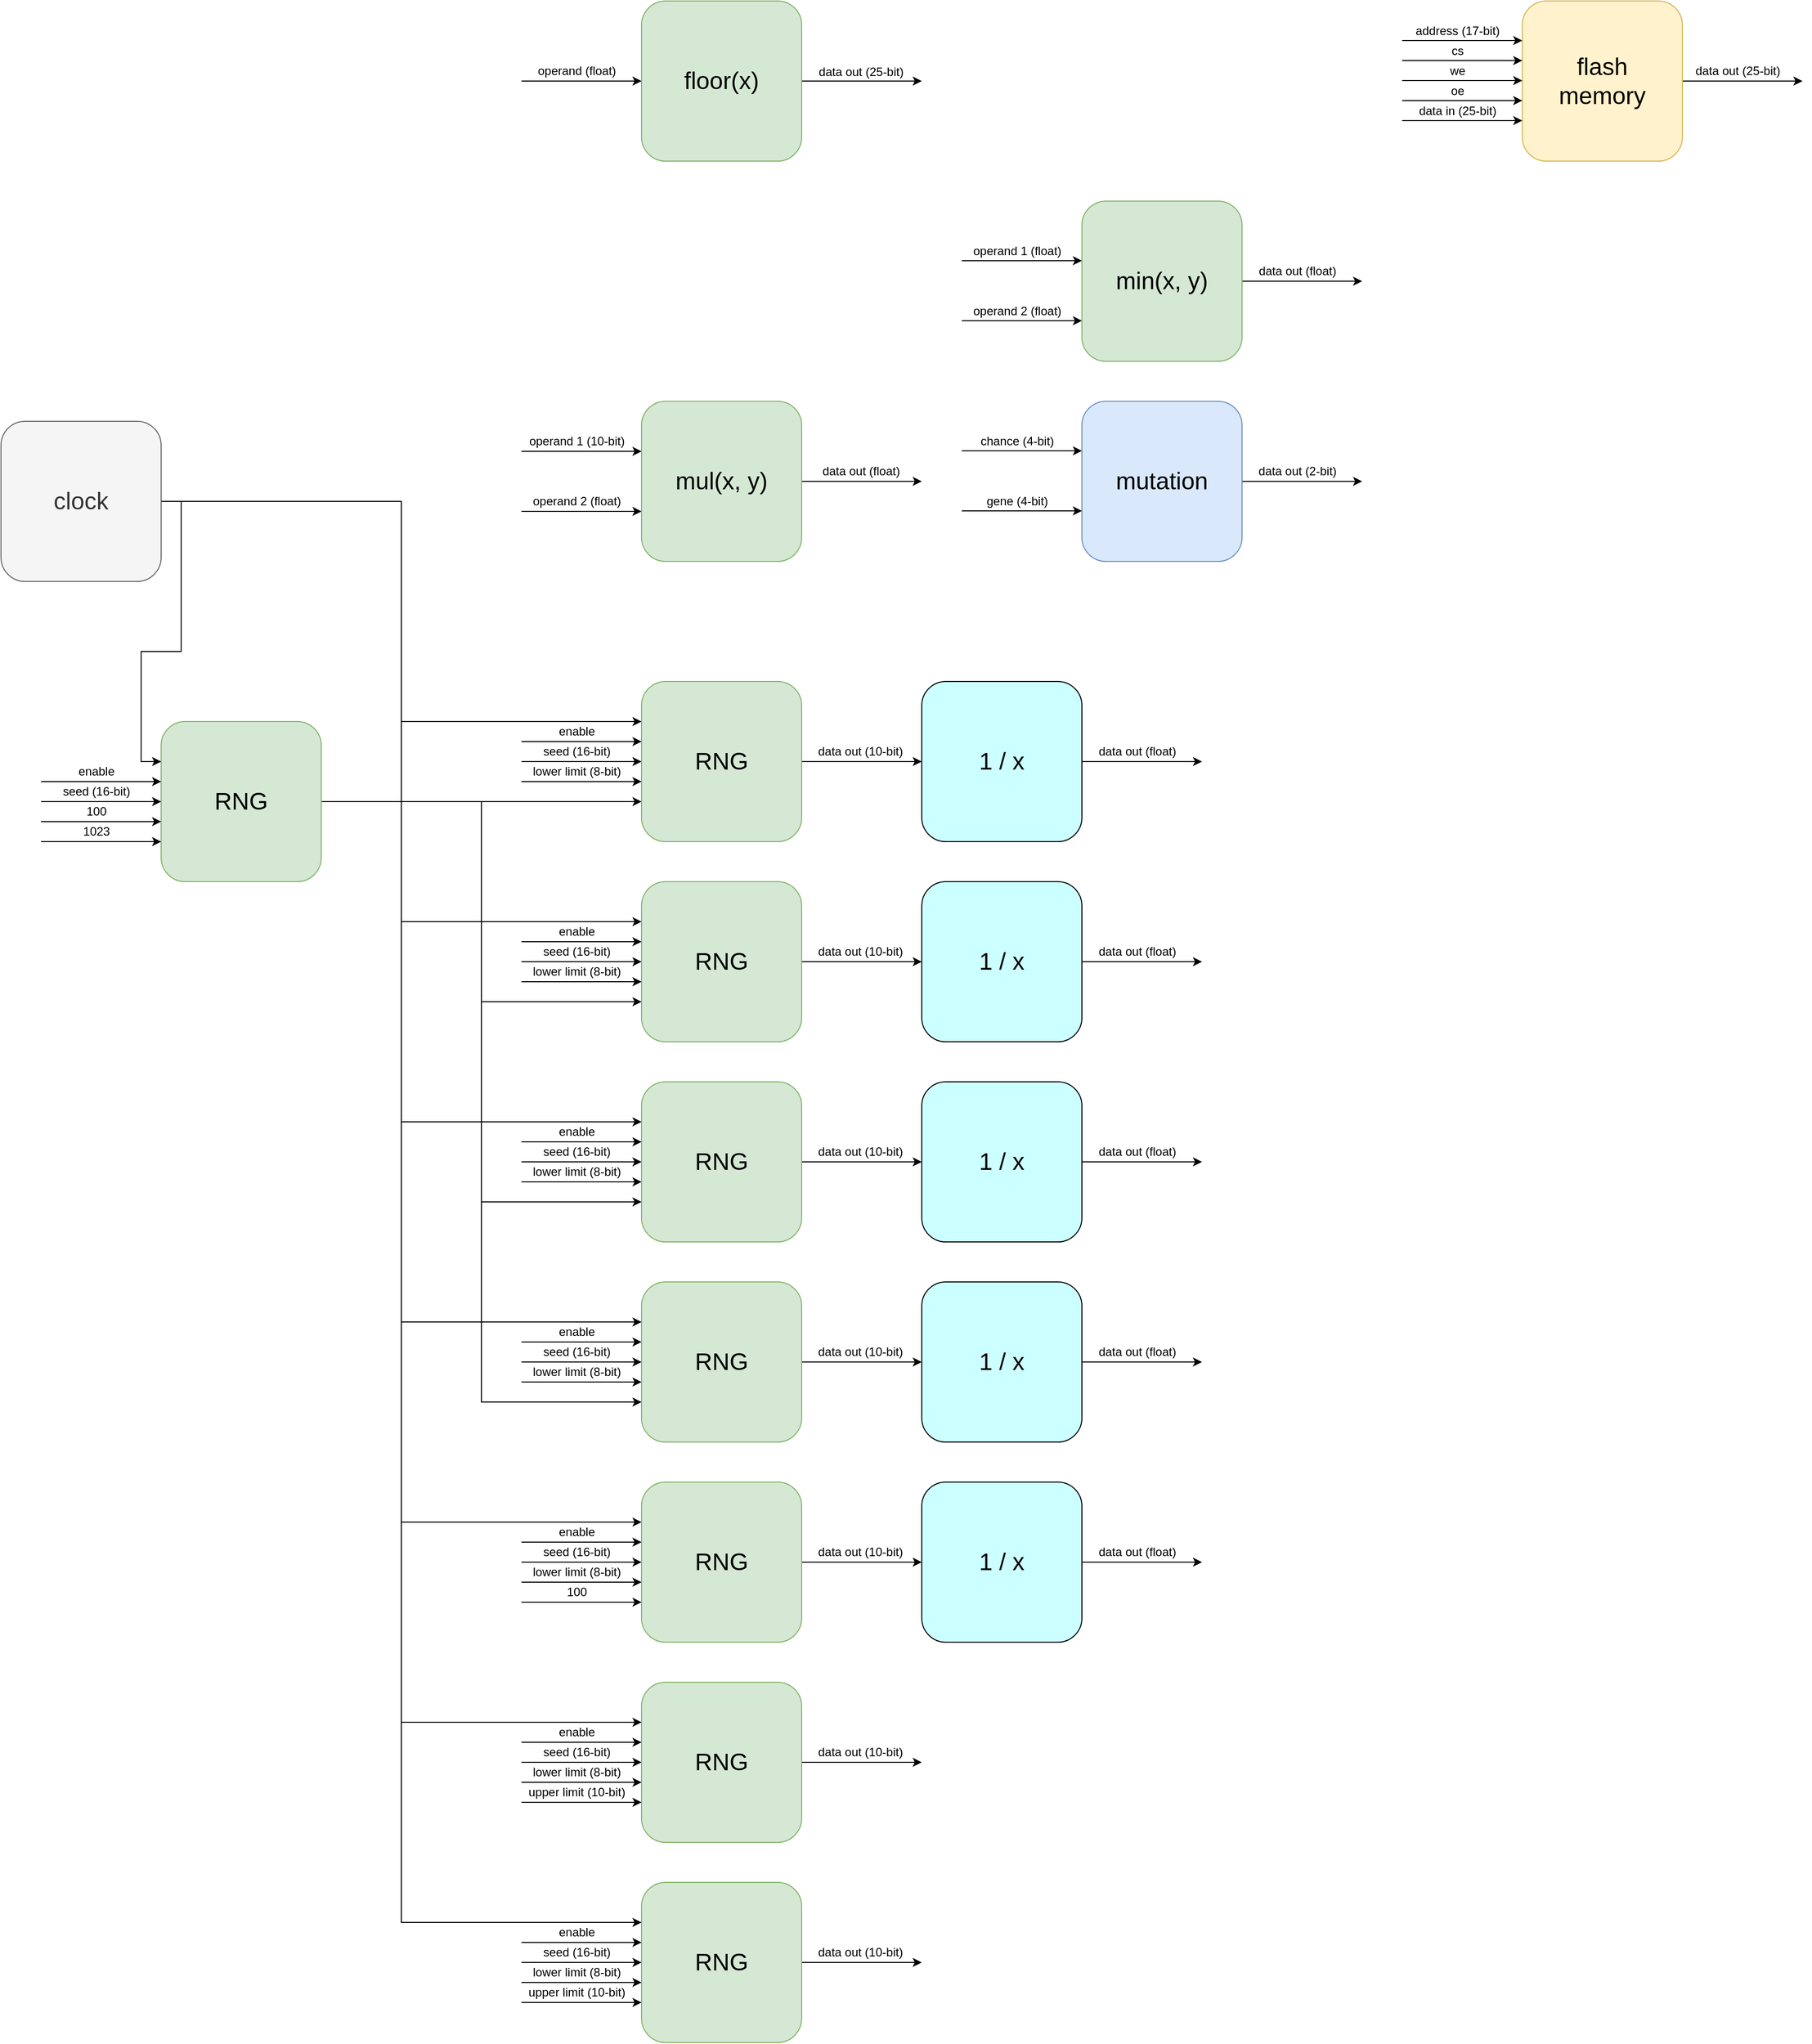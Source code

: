 <mxfile version="12.6.5" type="device"><diagram name="Page-1" id="e56a1550-8fbb-45ad-956c-1786394a9013"><mxGraphModel dx="2773" dy="1112" grid="1" gridSize="10" guides="1" tooltips="1" connect="1" arrows="1" fold="1" page="1" pageScale="1" pageWidth="1100" pageHeight="850" background="#ffffff" math="0" shadow="0"><root><mxCell id="0"/><mxCell id="1" parent="0"/><mxCell id="Rb0bzob2_ngG_hteBXKm-30" style="edgeStyle=orthogonalEdgeStyle;rounded=0;orthogonalLoop=1;jettySize=auto;html=1;exitX=1;exitY=0.5;exitDx=0;exitDy=0;" parent="1" source="N9gOWPG3bcZSmTcx3eN3-1" edge="1"><mxGeometry relative="1" as="geometry"><mxPoint x="440" y="200" as="targetPoint"/></mxGeometry></mxCell><mxCell id="N9gOWPG3bcZSmTcx3eN3-1" value="&lt;font style=&quot;font-size: 24px&quot;&gt;floor(x)&lt;/font&gt;" style="rounded=1;whiteSpace=wrap;html=1;fillColor=#d5e8d4;strokeColor=#82b366;" parent="1" vertex="1"><mxGeometry x="160" y="120" width="160" height="160" as="geometry"/></mxCell><mxCell id="Rb0bzob2_ngG_hteBXKm-27" style="edgeStyle=orthogonalEdgeStyle;rounded=0;orthogonalLoop=1;jettySize=auto;html=1;exitX=1;exitY=0.5;exitDx=0;exitDy=0;" parent="1" source="N9gOWPG3bcZSmTcx3eN3-2" edge="1"><mxGeometry relative="1" as="geometry"><mxPoint x="440" y="880" as="targetPoint"/></mxGeometry></mxCell><mxCell id="N9gOWPG3bcZSmTcx3eN3-2" value="&lt;font style=&quot;font-size: 24px&quot;&gt;RNG&lt;/font&gt;" style="rounded=1;whiteSpace=wrap;html=1;fillColor=#d5e8d4;strokeColor=#82b366;" parent="1" vertex="1"><mxGeometry x="160" y="800" width="160" height="160" as="geometry"/></mxCell><mxCell id="Rb0bzob2_ngG_hteBXKm-50" style="edgeStyle=orthogonalEdgeStyle;rounded=0;orthogonalLoop=1;jettySize=auto;html=1;exitX=1;exitY=0.5;exitDx=0;exitDy=0;" parent="1" source="N9gOWPG3bcZSmTcx3eN3-3" edge="1"><mxGeometry relative="1" as="geometry"><mxPoint x="720" y="880" as="targetPoint"/></mxGeometry></mxCell><mxCell id="N9gOWPG3bcZSmTcx3eN3-3" value="&lt;font style=&quot;font-size: 24px&quot;&gt;1 / x&lt;/font&gt;" style="rounded=1;whiteSpace=wrap;html=1;fillColor=#CCFFFF;strokeColor=#000000;" parent="1" vertex="1"><mxGeometry x="440" y="800" width="160" height="160" as="geometry"/></mxCell><mxCell id="Rb0bzob2_ngG_hteBXKm-72" style="edgeStyle=orthogonalEdgeStyle;rounded=0;orthogonalLoop=1;jettySize=auto;html=1;exitX=1;exitY=0.5;exitDx=0;exitDy=0;" parent="1" source="N9gOWPG3bcZSmTcx3eN3-4" edge="1"><mxGeometry relative="1" as="geometry"><mxPoint x="880" y="400" as="targetPoint"/></mxGeometry></mxCell><mxCell id="N9gOWPG3bcZSmTcx3eN3-4" value="&lt;font style=&quot;font-size: 24px&quot;&gt;min(x, y)&lt;/font&gt;" style="rounded=1;whiteSpace=wrap;html=1;fillColor=#d5e8d4;strokeColor=#82b366;" parent="1" vertex="1"><mxGeometry x="600" y="320" width="160" height="160" as="geometry"/></mxCell><mxCell id="Rb0bzob2_ngG_hteBXKm-36" style="edgeStyle=orthogonalEdgeStyle;rounded=0;orthogonalLoop=1;jettySize=auto;html=1;exitX=1;exitY=0.5;exitDx=0;exitDy=0;" parent="1" source="N9gOWPG3bcZSmTcx3eN3-5" edge="1"><mxGeometry relative="1" as="geometry"><mxPoint x="440" y="600" as="targetPoint"/></mxGeometry></mxCell><mxCell id="N9gOWPG3bcZSmTcx3eN3-5" value="&lt;font style=&quot;font-size: 24px&quot;&gt;mul(x, y)&lt;/font&gt;" style="rounded=1;whiteSpace=wrap;html=1;fillColor=#d5e8d4;strokeColor=#82b366;" parent="1" vertex="1"><mxGeometry x="160" y="520" width="160" height="160" as="geometry"/></mxCell><mxCell id="Rb0bzob2_ngG_hteBXKm-56" style="edgeStyle=orthogonalEdgeStyle;rounded=0;orthogonalLoop=1;jettySize=auto;html=1;exitX=1;exitY=0.5;exitDx=0;exitDy=0;" parent="1" source="N9gOWPG3bcZSmTcx3eN3-6" edge="1"><mxGeometry relative="1" as="geometry"><mxPoint x="880" y="600" as="targetPoint"/></mxGeometry></mxCell><mxCell id="N9gOWPG3bcZSmTcx3eN3-6" value="&lt;font style=&quot;font-size: 24px&quot;&gt;mutation&lt;/font&gt;" style="rounded=1;whiteSpace=wrap;html=1;fillColor=#dae8fc;strokeColor=#6c8ebf;" parent="1" vertex="1"><mxGeometry x="600" y="520" width="160" height="160" as="geometry"/></mxCell><mxCell id="Rb0bzob2_ngG_hteBXKm-71" style="edgeStyle=orthogonalEdgeStyle;rounded=0;orthogonalLoop=1;jettySize=auto;html=1;exitX=1;exitY=0.5;exitDx=0;exitDy=0;" parent="1" source="N9gOWPG3bcZSmTcx3eN3-7" edge="1"><mxGeometry relative="1" as="geometry"><mxPoint x="1320" y="200" as="targetPoint"/></mxGeometry></mxCell><mxCell id="N9gOWPG3bcZSmTcx3eN3-7" value="&lt;font&gt;&lt;font style=&quot;font-size: 24px&quot;&gt;flash&lt;br&gt;memory&lt;/font&gt;&lt;br&gt;&lt;/font&gt;" style="rounded=1;whiteSpace=wrap;html=1;fillColor=#fff2cc;strokeColor=#d6b656;" parent="1" vertex="1"><mxGeometry x="1040" y="120" width="160" height="160" as="geometry"/></mxCell><mxCell id="Rb0bzob2_ngG_hteBXKm-15" value="" style="endArrow=classic;html=1;entryX=0;entryY=0.5;entryDx=0;entryDy=0;" parent="1" target="N9gOWPG3bcZSmTcx3eN3-1" edge="1"><mxGeometry width="50" height="50" relative="1" as="geometry"><mxPoint x="40" y="200" as="sourcePoint"/><mxPoint x="140" y="210" as="targetPoint"/></mxGeometry></mxCell><mxCell id="Rb0bzob2_ngG_hteBXKm-16" value="operand (float)" style="text;html=1;align=center;verticalAlign=middle;resizable=0;points=[];autosize=1;" parent="1" vertex="1"><mxGeometry x="50" y="180" width="90" height="20" as="geometry"/></mxCell><mxCell id="Rb0bzob2_ngG_hteBXKm-19" value="" style="endArrow=classic;html=1;entryX=0;entryY=0.5;entryDx=0;entryDy=0;" parent="1" edge="1"><mxGeometry width="50" height="50" relative="1" as="geometry"><mxPoint x="40" y="860" as="sourcePoint"/><mxPoint x="160" y="860" as="targetPoint"/></mxGeometry></mxCell><mxCell id="Rb0bzob2_ngG_hteBXKm-20" value="enable" style="text;html=1;align=center;verticalAlign=middle;resizable=0;points=[];autosize=1;" parent="1" vertex="1"><mxGeometry x="70" y="840" width="50" height="20" as="geometry"/></mxCell><mxCell id="Rb0bzob2_ngG_hteBXKm-21" value="" style="endArrow=classic;html=1;entryX=0;entryY=0.5;entryDx=0;entryDy=0;" parent="1" edge="1"><mxGeometry width="50" height="50" relative="1" as="geometry"><mxPoint x="40" y="880" as="sourcePoint"/><mxPoint x="160" y="880" as="targetPoint"/></mxGeometry></mxCell><mxCell id="Rb0bzob2_ngG_hteBXKm-22" value="seed (16-bit)" style="text;html=1;align=center;verticalAlign=middle;resizable=0;points=[];autosize=1;" parent="1" vertex="1"><mxGeometry x="55" y="860" width="80" height="20" as="geometry"/></mxCell><mxCell id="Rb0bzob2_ngG_hteBXKm-23" value="" style="endArrow=classic;html=1;entryX=0;entryY=0.5;entryDx=0;entryDy=0;" parent="1" edge="1"><mxGeometry width="50" height="50" relative="1" as="geometry"><mxPoint x="40" y="900" as="sourcePoint"/><mxPoint x="160" y="900" as="targetPoint"/></mxGeometry></mxCell><mxCell id="Rb0bzob2_ngG_hteBXKm-24" value="lower limit (8-bit)" style="text;html=1;align=center;verticalAlign=middle;resizable=0;points=[];autosize=1;" parent="1" vertex="1"><mxGeometry x="45" y="880" width="100" height="20" as="geometry"/></mxCell><mxCell id="Rb0bzob2_ngG_hteBXKm-26" value="data out (10-bit)&amp;nbsp;" style="text;html=1;align=center;verticalAlign=middle;resizable=0;points=[];autosize=1;" parent="1" vertex="1"><mxGeometry x="330" y="860" width="100" height="20" as="geometry"/></mxCell><mxCell id="Rb0bzob2_ngG_hteBXKm-31" value="data out (25-bit)" style="text;html=1;align=center;verticalAlign=middle;resizable=0;points=[];autosize=1;" parent="1" vertex="1"><mxGeometry x="329" y="181" width="100" height="20" as="geometry"/></mxCell><mxCell id="Rb0bzob2_ngG_hteBXKm-32" value="" style="endArrow=classic;html=1;entryX=0;entryY=0.5;entryDx=0;entryDy=0;" parent="1" edge="1"><mxGeometry width="50" height="50" relative="1" as="geometry"><mxPoint x="40" y="570" as="sourcePoint"/><mxPoint x="160" y="570" as="targetPoint"/></mxGeometry></mxCell><mxCell id="Rb0bzob2_ngG_hteBXKm-33" value="operand 1 (10-bit)" style="text;html=1;align=center;verticalAlign=middle;resizable=0;points=[];autosize=1;" parent="1" vertex="1"><mxGeometry x="40" y="550" width="110" height="20" as="geometry"/></mxCell><mxCell id="Rb0bzob2_ngG_hteBXKm-34" value="" style="endArrow=classic;html=1;entryX=0;entryY=0.5;entryDx=0;entryDy=0;" parent="1" edge="1"><mxGeometry width="50" height="50" relative="1" as="geometry"><mxPoint x="40" y="630" as="sourcePoint"/><mxPoint x="160" y="630" as="targetPoint"/></mxGeometry></mxCell><mxCell id="Rb0bzob2_ngG_hteBXKm-35" value="operand 2 (float)" style="text;html=1;align=center;verticalAlign=middle;resizable=0;points=[];autosize=1;" parent="1" vertex="1"><mxGeometry x="45" y="610" width="100" height="20" as="geometry"/></mxCell><mxCell id="Rb0bzob2_ngG_hteBXKm-37" value="data out (float)" style="text;html=1;align=center;verticalAlign=middle;resizable=0;points=[];autosize=1;" parent="1" vertex="1"><mxGeometry x="334" y="580" width="90" height="20" as="geometry"/></mxCell><mxCell id="Rb0bzob2_ngG_hteBXKm-42" value="" style="endArrow=classic;html=1;entryX=0;entryY=0.5;entryDx=0;entryDy=0;" parent="1" edge="1"><mxGeometry width="50" height="50" relative="1" as="geometry"><mxPoint x="480" y="379.5" as="sourcePoint"/><mxPoint x="600" y="379.5" as="targetPoint"/></mxGeometry></mxCell><mxCell id="Rb0bzob2_ngG_hteBXKm-43" value="operand 1 (float)" style="text;html=1;align=center;verticalAlign=middle;resizable=0;points=[];autosize=1;" parent="1" vertex="1"><mxGeometry x="485" y="359.5" width="100" height="20" as="geometry"/></mxCell><mxCell id="Rb0bzob2_ngG_hteBXKm-44" value="" style="endArrow=classic;html=1;entryX=0;entryY=0.5;entryDx=0;entryDy=0;" parent="1" edge="1"><mxGeometry width="50" height="50" relative="1" as="geometry"><mxPoint x="480" y="439.5" as="sourcePoint"/><mxPoint x="600" y="439.5" as="targetPoint"/></mxGeometry></mxCell><mxCell id="Rb0bzob2_ngG_hteBXKm-45" value="operand 2 (float)" style="text;html=1;align=center;verticalAlign=middle;resizable=0;points=[];autosize=1;" parent="1" vertex="1"><mxGeometry x="485" y="419.5" width="100" height="20" as="geometry"/></mxCell><mxCell id="Rb0bzob2_ngG_hteBXKm-51" value="data out (float)" style="text;html=1;align=center;verticalAlign=middle;resizable=0;points=[];autosize=1;" parent="1" vertex="1"><mxGeometry x="610" y="860" width="90" height="20" as="geometry"/></mxCell><mxCell id="Rb0bzob2_ngG_hteBXKm-52" value="" style="endArrow=classic;html=1;entryX=0;entryY=0.5;entryDx=0;entryDy=0;" parent="1" edge="1"><mxGeometry width="50" height="50" relative="1" as="geometry"><mxPoint x="480" y="569.5" as="sourcePoint"/><mxPoint x="600" y="569.5" as="targetPoint"/></mxGeometry></mxCell><mxCell id="Rb0bzob2_ngG_hteBXKm-53" value="chance (4-bit)" style="text;html=1;align=center;verticalAlign=middle;resizable=0;points=[];autosize=1;" parent="1" vertex="1"><mxGeometry x="490" y="549.5" width="90" height="20" as="geometry"/></mxCell><mxCell id="Rb0bzob2_ngG_hteBXKm-54" value="" style="endArrow=classic;html=1;entryX=0;entryY=0.5;entryDx=0;entryDy=0;" parent="1" edge="1"><mxGeometry width="50" height="50" relative="1" as="geometry"><mxPoint x="480" y="629.5" as="sourcePoint"/><mxPoint x="600" y="629.5" as="targetPoint"/></mxGeometry></mxCell><mxCell id="Rb0bzob2_ngG_hteBXKm-55" value="gene (4-bit)" style="text;html=1;align=center;verticalAlign=middle;resizable=0;points=[];autosize=1;" parent="1" vertex="1"><mxGeometry x="495" y="609.5" width="80" height="20" as="geometry"/></mxCell><mxCell id="Rb0bzob2_ngG_hteBXKm-57" value="data out (2-bit)" style="text;html=1;align=center;verticalAlign=middle;resizable=0;points=[];autosize=1;" parent="1" vertex="1"><mxGeometry x="770" y="580" width="90" height="20" as="geometry"/></mxCell><mxCell id="Rb0bzob2_ngG_hteBXKm-58" value="" style="endArrow=classic;html=1;entryX=0;entryY=0.5;entryDx=0;entryDy=0;" parent="1" edge="1"><mxGeometry width="50" height="50" relative="1" as="geometry"><mxPoint x="920" y="159.5" as="sourcePoint"/><mxPoint x="1040" y="159.5" as="targetPoint"/></mxGeometry></mxCell><mxCell id="Rb0bzob2_ngG_hteBXKm-59" value="address (17-bit)" style="text;html=1;align=center;verticalAlign=middle;resizable=0;points=[];autosize=1;" parent="1" vertex="1"><mxGeometry x="925" y="139.5" width="100" height="20" as="geometry"/></mxCell><mxCell id="Rb0bzob2_ngG_hteBXKm-60" value="" style="endArrow=classic;html=1;entryX=0;entryY=0.5;entryDx=0;entryDy=0;" parent="1" edge="1"><mxGeometry width="50" height="50" relative="1" as="geometry"><mxPoint x="920" y="179.5" as="sourcePoint"/><mxPoint x="1040" y="179.5" as="targetPoint"/></mxGeometry></mxCell><mxCell id="Rb0bzob2_ngG_hteBXKm-61" value="cs" style="text;html=1;align=center;verticalAlign=middle;resizable=0;points=[];autosize=1;" parent="1" vertex="1"><mxGeometry x="960" y="159.5" width="30" height="20" as="geometry"/></mxCell><mxCell id="Rb0bzob2_ngG_hteBXKm-62" value="" style="endArrow=classic;html=1;entryX=0;entryY=0.5;entryDx=0;entryDy=0;" parent="1" edge="1"><mxGeometry width="50" height="50" relative="1" as="geometry"><mxPoint x="920" y="199.5" as="sourcePoint"/><mxPoint x="1040" y="199.5" as="targetPoint"/></mxGeometry></mxCell><mxCell id="Rb0bzob2_ngG_hteBXKm-63" value="we" style="text;html=1;align=center;verticalAlign=middle;resizable=0;points=[];autosize=1;" parent="1" vertex="1"><mxGeometry x="960" y="179.5" width="30" height="20" as="geometry"/></mxCell><mxCell id="Rb0bzob2_ngG_hteBXKm-64" value="" style="endArrow=classic;html=1;entryX=0;entryY=0.5;entryDx=0;entryDy=0;" parent="1" edge="1"><mxGeometry width="50" height="50" relative="1" as="geometry"><mxPoint x="920" y="219.5" as="sourcePoint"/><mxPoint x="1040" y="219.5" as="targetPoint"/></mxGeometry></mxCell><mxCell id="Rb0bzob2_ngG_hteBXKm-65" value="oe" style="text;html=1;align=center;verticalAlign=middle;resizable=0;points=[];autosize=1;" parent="1" vertex="1"><mxGeometry x="960" y="199.5" width="30" height="20" as="geometry"/></mxCell><mxCell id="Rb0bzob2_ngG_hteBXKm-66" value="" style="endArrow=classic;html=1;entryX=0;entryY=0.5;entryDx=0;entryDy=0;" parent="1" edge="1"><mxGeometry width="50" height="50" relative="1" as="geometry"><mxPoint x="920" y="239.5" as="sourcePoint"/><mxPoint x="1040" y="239.5" as="targetPoint"/></mxGeometry></mxCell><mxCell id="Rb0bzob2_ngG_hteBXKm-67" value="data in (25-bit)" style="text;html=1;align=center;verticalAlign=middle;resizable=0;points=[];autosize=1;" parent="1" vertex="1"><mxGeometry x="930" y="219.5" width="90" height="20" as="geometry"/></mxCell><mxCell id="Rb0bzob2_ngG_hteBXKm-70" value="data out (25-bit)" style="text;html=1;align=center;verticalAlign=middle;resizable=0;points=[];autosize=1;" parent="1" vertex="1"><mxGeometry x="1205" y="179.5" width="100" height="20" as="geometry"/></mxCell><mxCell id="Rb0bzob2_ngG_hteBXKm-73" value="data out (float)" style="text;html=1;align=center;verticalAlign=middle;resizable=0;points=[];autosize=1;" parent="1" vertex="1"><mxGeometry x="770" y="379.5" width="90" height="20" as="geometry"/></mxCell><mxCell id="VFfc0bLq0n9c3t2Q1W8Z-92" style="edgeStyle=orthogonalEdgeStyle;rounded=0;orthogonalLoop=1;jettySize=auto;html=1;exitX=1;exitY=0.5;exitDx=0;exitDy=0;" edge="1" parent="1" source="VFfc0bLq0n9c3t2Q1W8Z-93"><mxGeometry relative="1" as="geometry"><mxPoint x="440" y="1080" as="targetPoint"/></mxGeometry></mxCell><mxCell id="VFfc0bLq0n9c3t2Q1W8Z-93" value="&lt;font style=&quot;font-size: 24px&quot;&gt;RNG&lt;/font&gt;" style="rounded=1;whiteSpace=wrap;html=1;fillColor=#d5e8d4;strokeColor=#82b366;" vertex="1" parent="1"><mxGeometry x="160" y="1000" width="160" height="160" as="geometry"/></mxCell><mxCell id="VFfc0bLq0n9c3t2Q1W8Z-96" value="" style="endArrow=classic;html=1;entryX=0;entryY=0.5;entryDx=0;entryDy=0;" edge="1" parent="1"><mxGeometry width="50" height="50" relative="1" as="geometry"><mxPoint x="40" y="1060" as="sourcePoint"/><mxPoint x="160" y="1060" as="targetPoint"/></mxGeometry></mxCell><mxCell id="VFfc0bLq0n9c3t2Q1W8Z-97" value="enable" style="text;html=1;align=center;verticalAlign=middle;resizable=0;points=[];autosize=1;" vertex="1" parent="1"><mxGeometry x="70" y="1040" width="50" height="20" as="geometry"/></mxCell><mxCell id="VFfc0bLq0n9c3t2Q1W8Z-98" value="" style="endArrow=classic;html=1;entryX=0;entryY=0.5;entryDx=0;entryDy=0;" edge="1" parent="1"><mxGeometry width="50" height="50" relative="1" as="geometry"><mxPoint x="40" y="1080" as="sourcePoint"/><mxPoint x="160" y="1080" as="targetPoint"/></mxGeometry></mxCell><mxCell id="VFfc0bLq0n9c3t2Q1W8Z-99" value="seed (16-bit)" style="text;html=1;align=center;verticalAlign=middle;resizable=0;points=[];autosize=1;" vertex="1" parent="1"><mxGeometry x="55" y="1060" width="80" height="20" as="geometry"/></mxCell><mxCell id="VFfc0bLq0n9c3t2Q1W8Z-100" value="" style="endArrow=classic;html=1;entryX=0;entryY=0.5;entryDx=0;entryDy=0;" edge="1" parent="1"><mxGeometry width="50" height="50" relative="1" as="geometry"><mxPoint x="40" y="1100" as="sourcePoint"/><mxPoint x="160" y="1100" as="targetPoint"/></mxGeometry></mxCell><mxCell id="VFfc0bLq0n9c3t2Q1W8Z-101" value="lower limit (8-bit)" style="text;html=1;align=center;verticalAlign=middle;resizable=0;points=[];autosize=1;" vertex="1" parent="1"><mxGeometry x="45" y="1080" width="100" height="20" as="geometry"/></mxCell><mxCell id="VFfc0bLq0n9c3t2Q1W8Z-102" value="data out (10-bit)&amp;nbsp;" style="text;html=1;align=center;verticalAlign=middle;resizable=0;points=[];autosize=1;" vertex="1" parent="1"><mxGeometry x="330" y="1060" width="100" height="20" as="geometry"/></mxCell><mxCell id="VFfc0bLq0n9c3t2Q1W8Z-105" style="edgeStyle=orthogonalEdgeStyle;rounded=0;orthogonalLoop=1;jettySize=auto;html=1;exitX=1;exitY=0.5;exitDx=0;exitDy=0;" edge="1" parent="1" source="VFfc0bLq0n9c3t2Q1W8Z-106"><mxGeometry relative="1" as="geometry"><mxPoint x="440" y="1280" as="targetPoint"/></mxGeometry></mxCell><mxCell id="VFfc0bLq0n9c3t2Q1W8Z-106" value="&lt;font style=&quot;font-size: 24px&quot;&gt;RNG&lt;/font&gt;" style="rounded=1;whiteSpace=wrap;html=1;fillColor=#d5e8d4;strokeColor=#82b366;" vertex="1" parent="1"><mxGeometry x="160" y="1200" width="160" height="160" as="geometry"/></mxCell><mxCell id="VFfc0bLq0n9c3t2Q1W8Z-109" value="" style="endArrow=classic;html=1;entryX=0;entryY=0.5;entryDx=0;entryDy=0;" edge="1" parent="1"><mxGeometry width="50" height="50" relative="1" as="geometry"><mxPoint x="40" y="1260" as="sourcePoint"/><mxPoint x="160" y="1260" as="targetPoint"/></mxGeometry></mxCell><mxCell id="VFfc0bLq0n9c3t2Q1W8Z-110" value="enable" style="text;html=1;align=center;verticalAlign=middle;resizable=0;points=[];autosize=1;" vertex="1" parent="1"><mxGeometry x="70" y="1240" width="50" height="20" as="geometry"/></mxCell><mxCell id="VFfc0bLq0n9c3t2Q1W8Z-111" value="" style="endArrow=classic;html=1;entryX=0;entryY=0.5;entryDx=0;entryDy=0;" edge="1" parent="1"><mxGeometry width="50" height="50" relative="1" as="geometry"><mxPoint x="40" y="1280" as="sourcePoint"/><mxPoint x="160" y="1280" as="targetPoint"/></mxGeometry></mxCell><mxCell id="VFfc0bLq0n9c3t2Q1W8Z-112" value="seed (16-bit)" style="text;html=1;align=center;verticalAlign=middle;resizable=0;points=[];autosize=1;" vertex="1" parent="1"><mxGeometry x="55" y="1260" width="80" height="20" as="geometry"/></mxCell><mxCell id="VFfc0bLq0n9c3t2Q1W8Z-113" value="" style="endArrow=classic;html=1;entryX=0;entryY=0.5;entryDx=0;entryDy=0;" edge="1" parent="1"><mxGeometry width="50" height="50" relative="1" as="geometry"><mxPoint x="40" y="1300" as="sourcePoint"/><mxPoint x="160" y="1300" as="targetPoint"/></mxGeometry></mxCell><mxCell id="VFfc0bLq0n9c3t2Q1W8Z-114" value="lower limit (8-bit)" style="text;html=1;align=center;verticalAlign=middle;resizable=0;points=[];autosize=1;" vertex="1" parent="1"><mxGeometry x="45" y="1280" width="100" height="20" as="geometry"/></mxCell><mxCell id="VFfc0bLq0n9c3t2Q1W8Z-115" value="data out (10-bit)&amp;nbsp;" style="text;html=1;align=center;verticalAlign=middle;resizable=0;points=[];autosize=1;" vertex="1" parent="1"><mxGeometry x="330" y="1260" width="100" height="20" as="geometry"/></mxCell><mxCell id="VFfc0bLq0n9c3t2Q1W8Z-118" style="edgeStyle=orthogonalEdgeStyle;rounded=0;orthogonalLoop=1;jettySize=auto;html=1;exitX=1;exitY=0.5;exitDx=0;exitDy=0;" edge="1" parent="1" source="VFfc0bLq0n9c3t2Q1W8Z-119"><mxGeometry relative="1" as="geometry"><mxPoint x="440" y="1480" as="targetPoint"/></mxGeometry></mxCell><mxCell id="VFfc0bLq0n9c3t2Q1W8Z-119" value="&lt;font style=&quot;font-size: 24px&quot;&gt;RNG&lt;/font&gt;" style="rounded=1;whiteSpace=wrap;html=1;fillColor=#d5e8d4;strokeColor=#82b366;" vertex="1" parent="1"><mxGeometry x="160" y="1400" width="160" height="160" as="geometry"/></mxCell><mxCell id="VFfc0bLq0n9c3t2Q1W8Z-122" value="" style="endArrow=classic;html=1;entryX=0;entryY=0.5;entryDx=0;entryDy=0;" edge="1" parent="1"><mxGeometry width="50" height="50" relative="1" as="geometry"><mxPoint x="40" y="1460" as="sourcePoint"/><mxPoint x="160" y="1460" as="targetPoint"/></mxGeometry></mxCell><mxCell id="VFfc0bLq0n9c3t2Q1W8Z-123" value="enable" style="text;html=1;align=center;verticalAlign=middle;resizable=0;points=[];autosize=1;" vertex="1" parent="1"><mxGeometry x="70" y="1440" width="50" height="20" as="geometry"/></mxCell><mxCell id="VFfc0bLq0n9c3t2Q1W8Z-124" value="" style="endArrow=classic;html=1;entryX=0;entryY=0.5;entryDx=0;entryDy=0;" edge="1" parent="1"><mxGeometry width="50" height="50" relative="1" as="geometry"><mxPoint x="40" y="1480" as="sourcePoint"/><mxPoint x="160" y="1480" as="targetPoint"/></mxGeometry></mxCell><mxCell id="VFfc0bLq0n9c3t2Q1W8Z-125" value="seed (16-bit)" style="text;html=1;align=center;verticalAlign=middle;resizable=0;points=[];autosize=1;" vertex="1" parent="1"><mxGeometry x="55" y="1460" width="80" height="20" as="geometry"/></mxCell><mxCell id="VFfc0bLq0n9c3t2Q1W8Z-126" value="" style="endArrow=classic;html=1;entryX=0;entryY=0.5;entryDx=0;entryDy=0;" edge="1" parent="1"><mxGeometry width="50" height="50" relative="1" as="geometry"><mxPoint x="40" y="1500" as="sourcePoint"/><mxPoint x="160" y="1500" as="targetPoint"/></mxGeometry></mxCell><mxCell id="VFfc0bLq0n9c3t2Q1W8Z-127" value="lower limit (8-bit)" style="text;html=1;align=center;verticalAlign=middle;resizable=0;points=[];autosize=1;" vertex="1" parent="1"><mxGeometry x="45" y="1480" width="100" height="20" as="geometry"/></mxCell><mxCell id="VFfc0bLq0n9c3t2Q1W8Z-128" value="data out (10-bit)&amp;nbsp;" style="text;html=1;align=center;verticalAlign=middle;resizable=0;points=[];autosize=1;" vertex="1" parent="1"><mxGeometry x="330" y="1460" width="100" height="20" as="geometry"/></mxCell><mxCell id="VFfc0bLq0n9c3t2Q1W8Z-131" style="edgeStyle=orthogonalEdgeStyle;rounded=0;orthogonalLoop=1;jettySize=auto;html=1;exitX=1;exitY=0.5;exitDx=0;exitDy=0;" edge="1" parent="1" source="VFfc0bLq0n9c3t2Q1W8Z-132"><mxGeometry relative="1" as="geometry"><mxPoint x="440" y="1680" as="targetPoint"/></mxGeometry></mxCell><mxCell id="VFfc0bLq0n9c3t2Q1W8Z-132" value="&lt;font style=&quot;font-size: 24px&quot;&gt;RNG&lt;/font&gt;" style="rounded=1;whiteSpace=wrap;html=1;fillColor=#d5e8d4;strokeColor=#82b366;" vertex="1" parent="1"><mxGeometry x="160" y="1600" width="160" height="160" as="geometry"/></mxCell><mxCell id="VFfc0bLq0n9c3t2Q1W8Z-135" value="" style="endArrow=classic;html=1;entryX=0;entryY=0.5;entryDx=0;entryDy=0;" edge="1" parent="1"><mxGeometry width="50" height="50" relative="1" as="geometry"><mxPoint x="40" y="1660" as="sourcePoint"/><mxPoint x="160" y="1660" as="targetPoint"/></mxGeometry></mxCell><mxCell id="VFfc0bLq0n9c3t2Q1W8Z-136" value="enable" style="text;html=1;align=center;verticalAlign=middle;resizable=0;points=[];autosize=1;" vertex="1" parent="1"><mxGeometry x="70" y="1640" width="50" height="20" as="geometry"/></mxCell><mxCell id="VFfc0bLq0n9c3t2Q1W8Z-137" value="" style="endArrow=classic;html=1;entryX=0;entryY=0.5;entryDx=0;entryDy=0;" edge="1" parent="1"><mxGeometry width="50" height="50" relative="1" as="geometry"><mxPoint x="40" y="1680" as="sourcePoint"/><mxPoint x="160" y="1680" as="targetPoint"/></mxGeometry></mxCell><mxCell id="VFfc0bLq0n9c3t2Q1W8Z-138" value="seed (16-bit)" style="text;html=1;align=center;verticalAlign=middle;resizable=0;points=[];autosize=1;" vertex="1" parent="1"><mxGeometry x="55" y="1660" width="80" height="20" as="geometry"/></mxCell><mxCell id="VFfc0bLq0n9c3t2Q1W8Z-139" value="" style="endArrow=classic;html=1;entryX=0;entryY=0.5;entryDx=0;entryDy=0;" edge="1" parent="1"><mxGeometry width="50" height="50" relative="1" as="geometry"><mxPoint x="40" y="1700" as="sourcePoint"/><mxPoint x="160" y="1700" as="targetPoint"/></mxGeometry></mxCell><mxCell id="VFfc0bLq0n9c3t2Q1W8Z-140" value="lower limit (8-bit)" style="text;html=1;align=center;verticalAlign=middle;resizable=0;points=[];autosize=1;" vertex="1" parent="1"><mxGeometry x="45" y="1680" width="100" height="20" as="geometry"/></mxCell><mxCell id="VFfc0bLq0n9c3t2Q1W8Z-141" value="data out (10-bit)&amp;nbsp;" style="text;html=1;align=center;verticalAlign=middle;resizable=0;points=[];autosize=1;" vertex="1" parent="1"><mxGeometry x="330" y="1660" width="100" height="20" as="geometry"/></mxCell><mxCell id="VFfc0bLq0n9c3t2Q1W8Z-144" style="edgeStyle=orthogonalEdgeStyle;rounded=0;orthogonalLoop=1;jettySize=auto;html=1;exitX=1;exitY=0.5;exitDx=0;exitDy=0;" edge="1" parent="1" source="VFfc0bLq0n9c3t2Q1W8Z-145"><mxGeometry relative="1" as="geometry"><mxPoint x="440" y="1880.0" as="targetPoint"/></mxGeometry></mxCell><mxCell id="VFfc0bLq0n9c3t2Q1W8Z-145" value="&lt;font style=&quot;font-size: 24px&quot;&gt;RNG&lt;/font&gt;" style="rounded=1;whiteSpace=wrap;html=1;fillColor=#d5e8d4;strokeColor=#82b366;" vertex="1" parent="1"><mxGeometry x="160" y="1800.0" width="160" height="160" as="geometry"/></mxCell><mxCell id="VFfc0bLq0n9c3t2Q1W8Z-148" value="" style="endArrow=classic;html=1;entryX=0;entryY=0.5;entryDx=0;entryDy=0;" edge="1" parent="1"><mxGeometry width="50" height="50" relative="1" as="geometry"><mxPoint x="40" y="1860.0" as="sourcePoint"/><mxPoint x="160" y="1860.0" as="targetPoint"/></mxGeometry></mxCell><mxCell id="VFfc0bLq0n9c3t2Q1W8Z-149" value="enable" style="text;html=1;align=center;verticalAlign=middle;resizable=0;points=[];autosize=1;" vertex="1" parent="1"><mxGeometry x="70" y="1840.0" width="50" height="20" as="geometry"/></mxCell><mxCell id="VFfc0bLq0n9c3t2Q1W8Z-150" value="" style="endArrow=classic;html=1;entryX=0;entryY=0.5;entryDx=0;entryDy=0;" edge="1" parent="1"><mxGeometry width="50" height="50" relative="1" as="geometry"><mxPoint x="40" y="1880.0" as="sourcePoint"/><mxPoint x="160" y="1880.0" as="targetPoint"/></mxGeometry></mxCell><mxCell id="VFfc0bLq0n9c3t2Q1W8Z-151" value="seed (16-bit)" style="text;html=1;align=center;verticalAlign=middle;resizable=0;points=[];autosize=1;" vertex="1" parent="1"><mxGeometry x="55" y="1860.0" width="80" height="20" as="geometry"/></mxCell><mxCell id="VFfc0bLq0n9c3t2Q1W8Z-152" value="" style="endArrow=classic;html=1;entryX=0;entryY=0.5;entryDx=0;entryDy=0;" edge="1" parent="1"><mxGeometry width="50" height="50" relative="1" as="geometry"><mxPoint x="40" y="1900.0" as="sourcePoint"/><mxPoint x="160" y="1900.0" as="targetPoint"/></mxGeometry></mxCell><mxCell id="VFfc0bLq0n9c3t2Q1W8Z-153" value="lower limit (8-bit)" style="text;html=1;align=center;verticalAlign=middle;resizable=0;points=[];autosize=1;" vertex="1" parent="1"><mxGeometry x="45" y="1880.0" width="100" height="20" as="geometry"/></mxCell><mxCell id="VFfc0bLq0n9c3t2Q1W8Z-154" value="data out (10-bit)&amp;nbsp;" style="text;html=1;align=center;verticalAlign=middle;resizable=0;points=[];autosize=1;" vertex="1" parent="1"><mxGeometry x="330" y="1860.0" width="100" height="20" as="geometry"/></mxCell><mxCell id="VFfc0bLq0n9c3t2Q1W8Z-155" value="" style="endArrow=classic;html=1;entryX=0;entryY=0.5;entryDx=0;entryDy=0;" edge="1" parent="1"><mxGeometry width="50" height="50" relative="1" as="geometry"><mxPoint x="40" y="1920.0" as="sourcePoint"/><mxPoint x="160" y="1920.0" as="targetPoint"/></mxGeometry></mxCell><mxCell id="VFfc0bLq0n9c3t2Q1W8Z-156" value="upper limit (10-bit)" style="text;html=1;align=center;verticalAlign=middle;resizable=0;points=[];autosize=1;" vertex="1" parent="1"><mxGeometry x="40" y="1900.0" width="110" height="20" as="geometry"/></mxCell><mxCell id="VFfc0bLq0n9c3t2Q1W8Z-157" style="edgeStyle=orthogonalEdgeStyle;rounded=0;orthogonalLoop=1;jettySize=auto;html=1;exitX=1;exitY=0.5;exitDx=0;exitDy=0;" edge="1" parent="1" source="VFfc0bLq0n9c3t2Q1W8Z-158"><mxGeometry relative="1" as="geometry"><mxPoint x="440" y="2080" as="targetPoint"/></mxGeometry></mxCell><mxCell id="VFfc0bLq0n9c3t2Q1W8Z-158" value="&lt;font style=&quot;font-size: 24px&quot;&gt;RNG&lt;/font&gt;" style="rounded=1;whiteSpace=wrap;html=1;fillColor=#d5e8d4;strokeColor=#82b366;" vertex="1" parent="1"><mxGeometry x="160" y="2000.0" width="160" height="160" as="geometry"/></mxCell><mxCell id="VFfc0bLq0n9c3t2Q1W8Z-161" value="" style="endArrow=classic;html=1;entryX=0;entryY=0.5;entryDx=0;entryDy=0;" edge="1" parent="1"><mxGeometry width="50" height="50" relative="1" as="geometry"><mxPoint x="40" y="2060" as="sourcePoint"/><mxPoint x="160" y="2060" as="targetPoint"/></mxGeometry></mxCell><mxCell id="VFfc0bLq0n9c3t2Q1W8Z-162" value="enable" style="text;html=1;align=center;verticalAlign=middle;resizable=0;points=[];autosize=1;" vertex="1" parent="1"><mxGeometry x="70" y="2040.0" width="50" height="20" as="geometry"/></mxCell><mxCell id="VFfc0bLq0n9c3t2Q1W8Z-163" value="" style="endArrow=classic;html=1;entryX=0;entryY=0.5;entryDx=0;entryDy=0;" edge="1" parent="1"><mxGeometry width="50" height="50" relative="1" as="geometry"><mxPoint x="40" y="2080" as="sourcePoint"/><mxPoint x="160" y="2080" as="targetPoint"/></mxGeometry></mxCell><mxCell id="VFfc0bLq0n9c3t2Q1W8Z-164" value="seed (16-bit)" style="text;html=1;align=center;verticalAlign=middle;resizable=0;points=[];autosize=1;" vertex="1" parent="1"><mxGeometry x="55" y="2060" width="80" height="20" as="geometry"/></mxCell><mxCell id="VFfc0bLq0n9c3t2Q1W8Z-165" value="" style="endArrow=classic;html=1;entryX=0;entryY=0.5;entryDx=0;entryDy=0;" edge="1" parent="1"><mxGeometry width="50" height="50" relative="1" as="geometry"><mxPoint x="40" y="2100" as="sourcePoint"/><mxPoint x="160" y="2100" as="targetPoint"/></mxGeometry></mxCell><mxCell id="VFfc0bLq0n9c3t2Q1W8Z-166" value="lower limit (8-bit)" style="text;html=1;align=center;verticalAlign=middle;resizable=0;points=[];autosize=1;" vertex="1" parent="1"><mxGeometry x="45" y="2080" width="100" height="20" as="geometry"/></mxCell><mxCell id="VFfc0bLq0n9c3t2Q1W8Z-167" value="data out (10-bit)&amp;nbsp;" style="text;html=1;align=center;verticalAlign=middle;resizable=0;points=[];autosize=1;" vertex="1" parent="1"><mxGeometry x="330" y="2060" width="100" height="20" as="geometry"/></mxCell><mxCell id="VFfc0bLq0n9c3t2Q1W8Z-168" value="" style="endArrow=classic;html=1;entryX=0;entryY=0.5;entryDx=0;entryDy=0;" edge="1" parent="1"><mxGeometry width="50" height="50" relative="1" as="geometry"><mxPoint x="40" y="2120" as="sourcePoint"/><mxPoint x="160" y="2120" as="targetPoint"/></mxGeometry></mxCell><mxCell id="VFfc0bLq0n9c3t2Q1W8Z-169" value="upper limit (10-bit)" style="text;html=1;align=center;verticalAlign=middle;resizable=0;points=[];autosize=1;" vertex="1" parent="1"><mxGeometry x="40" y="2100" width="110" height="20" as="geometry"/></mxCell><mxCell id="VFfc0bLq0n9c3t2Q1W8Z-170" style="edgeStyle=orthogonalEdgeStyle;rounded=0;orthogonalLoop=1;jettySize=auto;html=1;exitX=1;exitY=0.5;exitDx=0;exitDy=0;entryX=0;entryY=0.75;entryDx=0;entryDy=0;" edge="1" parent="1" source="VFfc0bLq0n9c3t2Q1W8Z-171" target="N9gOWPG3bcZSmTcx3eN3-2"><mxGeometry relative="1" as="geometry"><mxPoint x="-0.06" y="882.35" as="targetPoint"/></mxGeometry></mxCell><mxCell id="VFfc0bLq0n9c3t2Q1W8Z-235" style="edgeStyle=orthogonalEdgeStyle;rounded=0;orthogonalLoop=1;jettySize=auto;html=1;exitX=1;exitY=0.5;exitDx=0;exitDy=0;entryX=0;entryY=0.75;entryDx=0;entryDy=0;" edge="1" parent="1" source="VFfc0bLq0n9c3t2Q1W8Z-171" target="VFfc0bLq0n9c3t2Q1W8Z-93"><mxGeometry relative="1" as="geometry"/></mxCell><mxCell id="VFfc0bLq0n9c3t2Q1W8Z-236" style="edgeStyle=orthogonalEdgeStyle;rounded=0;orthogonalLoop=1;jettySize=auto;html=1;exitX=1;exitY=0.5;exitDx=0;exitDy=0;entryX=0;entryY=0.75;entryDx=0;entryDy=0;" edge="1" parent="1" source="VFfc0bLq0n9c3t2Q1W8Z-171" target="VFfc0bLq0n9c3t2Q1W8Z-106"><mxGeometry relative="1" as="geometry"/></mxCell><mxCell id="VFfc0bLq0n9c3t2Q1W8Z-239" style="edgeStyle=orthogonalEdgeStyle;rounded=0;orthogonalLoop=1;jettySize=auto;html=1;exitX=1;exitY=0.5;exitDx=0;exitDy=0;entryX=0;entryY=0.75;entryDx=0;entryDy=0;" edge="1" parent="1" source="VFfc0bLq0n9c3t2Q1W8Z-171" target="VFfc0bLq0n9c3t2Q1W8Z-119"><mxGeometry relative="1" as="geometry"/></mxCell><mxCell id="VFfc0bLq0n9c3t2Q1W8Z-171" value="&lt;font style=&quot;font-size: 24px&quot;&gt;RNG&lt;/font&gt;" style="rounded=1;whiteSpace=wrap;html=1;fillColor=#d5e8d4;strokeColor=#82b366;" vertex="1" parent="1"><mxGeometry x="-320" y="840.0" width="160" height="160" as="geometry"/></mxCell><mxCell id="VFfc0bLq0n9c3t2Q1W8Z-174" value="" style="endArrow=classic;html=1;entryX=0;entryY=0.5;entryDx=0;entryDy=0;" edge="1" parent="1"><mxGeometry width="50" height="50" relative="1" as="geometry"><mxPoint x="-440" y="900.0" as="sourcePoint"/><mxPoint x="-320" y="900.0" as="targetPoint"/></mxGeometry></mxCell><mxCell id="VFfc0bLq0n9c3t2Q1W8Z-175" value="enable" style="text;html=1;align=center;verticalAlign=middle;resizable=0;points=[];autosize=1;" vertex="1" parent="1"><mxGeometry x="-410" y="880.0" width="50" height="20" as="geometry"/></mxCell><mxCell id="VFfc0bLq0n9c3t2Q1W8Z-176" value="" style="endArrow=classic;html=1;entryX=0;entryY=0.5;entryDx=0;entryDy=0;" edge="1" parent="1"><mxGeometry width="50" height="50" relative="1" as="geometry"><mxPoint x="-440" y="920.0" as="sourcePoint"/><mxPoint x="-320" y="920.0" as="targetPoint"/></mxGeometry></mxCell><mxCell id="VFfc0bLq0n9c3t2Q1W8Z-177" value="seed (16-bit)" style="text;html=1;align=center;verticalAlign=middle;resizable=0;points=[];autosize=1;" vertex="1" parent="1"><mxGeometry x="-425" y="900.0" width="80" height="20" as="geometry"/></mxCell><mxCell id="VFfc0bLq0n9c3t2Q1W8Z-178" value="" style="endArrow=classic;html=1;entryX=0;entryY=0.5;entryDx=0;entryDy=0;" edge="1" parent="1"><mxGeometry width="50" height="50" relative="1" as="geometry"><mxPoint x="-440" y="940.0" as="sourcePoint"/><mxPoint x="-320" y="940.0" as="targetPoint"/></mxGeometry></mxCell><mxCell id="VFfc0bLq0n9c3t2Q1W8Z-179" value="100" style="text;html=1;align=center;verticalAlign=middle;resizable=0;points=[];autosize=1;" vertex="1" parent="1"><mxGeometry x="-405" y="920.0" width="40" height="20" as="geometry"/></mxCell><mxCell id="VFfc0bLq0n9c3t2Q1W8Z-181" value="" style="endArrow=classic;html=1;entryX=0;entryY=0.5;entryDx=0;entryDy=0;" edge="1" parent="1"><mxGeometry width="50" height="50" relative="1" as="geometry"><mxPoint x="-440" y="960.0" as="sourcePoint"/><mxPoint x="-320" y="960.0" as="targetPoint"/></mxGeometry></mxCell><mxCell id="VFfc0bLq0n9c3t2Q1W8Z-182" value="1023" style="text;html=1;align=center;verticalAlign=middle;resizable=0;points=[];autosize=1;" vertex="1" parent="1"><mxGeometry x="-405" y="940.0" width="40" height="20" as="geometry"/></mxCell><mxCell id="VFfc0bLq0n9c3t2Q1W8Z-209" style="edgeStyle=orthogonalEdgeStyle;rounded=0;orthogonalLoop=1;jettySize=auto;html=1;exitX=1;exitY=0.5;exitDx=0;exitDy=0;" edge="1" parent="1" source="VFfc0bLq0n9c3t2Q1W8Z-210"><mxGeometry relative="1" as="geometry"><mxPoint x="720.0" y="1080" as="targetPoint"/></mxGeometry></mxCell><mxCell id="VFfc0bLq0n9c3t2Q1W8Z-210" value="&lt;font style=&quot;font-size: 24px&quot;&gt;1 / x&lt;/font&gt;" style="rounded=1;whiteSpace=wrap;html=1;fillColor=#CCFFFF;strokeColor=#000000;" vertex="1" parent="1"><mxGeometry x="440" y="1000" width="160" height="160" as="geometry"/></mxCell><mxCell id="VFfc0bLq0n9c3t2Q1W8Z-213" value="data out (float)" style="text;html=1;align=center;verticalAlign=middle;resizable=0;points=[];autosize=1;" vertex="1" parent="1"><mxGeometry x="610" y="1060" width="90" height="20" as="geometry"/></mxCell><mxCell id="VFfc0bLq0n9c3t2Q1W8Z-214" style="edgeStyle=orthogonalEdgeStyle;rounded=0;orthogonalLoop=1;jettySize=auto;html=1;exitX=1;exitY=0.5;exitDx=0;exitDy=0;" edge="1" parent="1" source="VFfc0bLq0n9c3t2Q1W8Z-215"><mxGeometry relative="1" as="geometry"><mxPoint x="720.0" y="1280" as="targetPoint"/></mxGeometry></mxCell><mxCell id="VFfc0bLq0n9c3t2Q1W8Z-215" value="&lt;font style=&quot;font-size: 24px&quot;&gt;1 / x&lt;/font&gt;" style="rounded=1;whiteSpace=wrap;html=1;fillColor=#CCFFFF;strokeColor=#000000;" vertex="1" parent="1"><mxGeometry x="440" y="1200" width="160" height="160" as="geometry"/></mxCell><mxCell id="VFfc0bLq0n9c3t2Q1W8Z-218" value="data out (float)" style="text;html=1;align=center;verticalAlign=middle;resizable=0;points=[];autosize=1;" vertex="1" parent="1"><mxGeometry x="610" y="1260" width="90" height="20" as="geometry"/></mxCell><mxCell id="VFfc0bLq0n9c3t2Q1W8Z-219" style="edgeStyle=orthogonalEdgeStyle;rounded=0;orthogonalLoop=1;jettySize=auto;html=1;exitX=1;exitY=0.5;exitDx=0;exitDy=0;" edge="1" parent="1" source="VFfc0bLq0n9c3t2Q1W8Z-220"><mxGeometry relative="1" as="geometry"><mxPoint x="720.0" y="1480" as="targetPoint"/></mxGeometry></mxCell><mxCell id="VFfc0bLq0n9c3t2Q1W8Z-220" value="&lt;font style=&quot;font-size: 24px&quot;&gt;1 / x&lt;/font&gt;" style="rounded=1;whiteSpace=wrap;html=1;fillColor=#CCFFFF;strokeColor=#000000;" vertex="1" parent="1"><mxGeometry x="440" y="1400" width="160" height="160" as="geometry"/></mxCell><mxCell id="VFfc0bLq0n9c3t2Q1W8Z-223" value="data out (float)" style="text;html=1;align=center;verticalAlign=middle;resizable=0;points=[];autosize=1;" vertex="1" parent="1"><mxGeometry x="610" y="1460" width="90" height="20" as="geometry"/></mxCell><mxCell id="VFfc0bLq0n9c3t2Q1W8Z-224" style="edgeStyle=orthogonalEdgeStyle;rounded=0;orthogonalLoop=1;jettySize=auto;html=1;exitX=1;exitY=0.5;exitDx=0;exitDy=0;" edge="1" parent="1" source="VFfc0bLq0n9c3t2Q1W8Z-225"><mxGeometry relative="1" as="geometry"><mxPoint x="720.0" y="1680" as="targetPoint"/></mxGeometry></mxCell><mxCell id="VFfc0bLq0n9c3t2Q1W8Z-225" value="&lt;font style=&quot;font-size: 24px&quot;&gt;1 / x&lt;/font&gt;" style="rounded=1;whiteSpace=wrap;html=1;fillColor=#CCFFFF;strokeColor=#000000;" vertex="1" parent="1"><mxGeometry x="440" y="1600" width="160" height="160" as="geometry"/></mxCell><mxCell id="VFfc0bLq0n9c3t2Q1W8Z-228" value="data out (float)" style="text;html=1;align=center;verticalAlign=middle;resizable=0;points=[];autosize=1;" vertex="1" parent="1"><mxGeometry x="610" y="1660" width="90" height="20" as="geometry"/></mxCell><mxCell id="VFfc0bLq0n9c3t2Q1W8Z-242" style="edgeStyle=orthogonalEdgeStyle;rounded=0;orthogonalLoop=1;jettySize=auto;html=1;exitX=1;exitY=0.5;exitDx=0;exitDy=0;entryX=0;entryY=0.25;entryDx=0;entryDy=0;" edge="1" parent="1" source="VFfc0bLq0n9c3t2Q1W8Z-240" target="N9gOWPG3bcZSmTcx3eN3-2"><mxGeometry relative="1" as="geometry"/></mxCell><mxCell id="VFfc0bLq0n9c3t2Q1W8Z-243" style="edgeStyle=orthogonalEdgeStyle;rounded=0;orthogonalLoop=1;jettySize=auto;html=1;exitX=1;exitY=0.5;exitDx=0;exitDy=0;entryX=0;entryY=0.25;entryDx=0;entryDy=0;" edge="1" parent="1" source="VFfc0bLq0n9c3t2Q1W8Z-240" target="VFfc0bLq0n9c3t2Q1W8Z-93"><mxGeometry relative="1" as="geometry"/></mxCell><mxCell id="VFfc0bLq0n9c3t2Q1W8Z-244" style="edgeStyle=orthogonalEdgeStyle;rounded=0;orthogonalLoop=1;jettySize=auto;html=1;exitX=1;exitY=0.5;exitDx=0;exitDy=0;entryX=0;entryY=0.25;entryDx=0;entryDy=0;" edge="1" parent="1" source="VFfc0bLq0n9c3t2Q1W8Z-240" target="VFfc0bLq0n9c3t2Q1W8Z-106"><mxGeometry relative="1" as="geometry"/></mxCell><mxCell id="VFfc0bLq0n9c3t2Q1W8Z-245" style="edgeStyle=orthogonalEdgeStyle;rounded=0;orthogonalLoop=1;jettySize=auto;html=1;exitX=1;exitY=0.5;exitDx=0;exitDy=0;entryX=0;entryY=0.25;entryDx=0;entryDy=0;" edge="1" parent="1" source="VFfc0bLq0n9c3t2Q1W8Z-240" target="VFfc0bLq0n9c3t2Q1W8Z-119"><mxGeometry relative="1" as="geometry"/></mxCell><mxCell id="VFfc0bLq0n9c3t2Q1W8Z-246" style="edgeStyle=orthogonalEdgeStyle;rounded=0;orthogonalLoop=1;jettySize=auto;html=1;exitX=1;exitY=0.5;exitDx=0;exitDy=0;entryX=0;entryY=0.25;entryDx=0;entryDy=0;" edge="1" parent="1" source="VFfc0bLq0n9c3t2Q1W8Z-240" target="VFfc0bLq0n9c3t2Q1W8Z-132"><mxGeometry relative="1" as="geometry"/></mxCell><mxCell id="VFfc0bLq0n9c3t2Q1W8Z-248" style="edgeStyle=orthogonalEdgeStyle;rounded=0;orthogonalLoop=1;jettySize=auto;html=1;exitX=1;exitY=0.5;exitDx=0;exitDy=0;entryX=0;entryY=0.25;entryDx=0;entryDy=0;" edge="1" parent="1" source="VFfc0bLq0n9c3t2Q1W8Z-240" target="VFfc0bLq0n9c3t2Q1W8Z-145"><mxGeometry relative="1" as="geometry"><mxPoint x="-80.0" y="1872.353" as="targetPoint"/></mxGeometry></mxCell><mxCell id="VFfc0bLq0n9c3t2Q1W8Z-249" style="edgeStyle=orthogonalEdgeStyle;rounded=0;orthogonalLoop=1;jettySize=auto;html=1;exitX=1;exitY=0.5;exitDx=0;exitDy=0;entryX=0;entryY=0.25;entryDx=0;entryDy=0;" edge="1" parent="1" source="VFfc0bLq0n9c3t2Q1W8Z-240" target="VFfc0bLq0n9c3t2Q1W8Z-158"><mxGeometry relative="1" as="geometry"/></mxCell><mxCell id="VFfc0bLq0n9c3t2Q1W8Z-252" style="edgeStyle=orthogonalEdgeStyle;rounded=0;orthogonalLoop=1;jettySize=auto;html=1;exitX=1;exitY=0.5;exitDx=0;exitDy=0;entryX=0;entryY=0.25;entryDx=0;entryDy=0;" edge="1" parent="1" source="VFfc0bLq0n9c3t2Q1W8Z-240" target="VFfc0bLq0n9c3t2Q1W8Z-171"><mxGeometry relative="1" as="geometry"/></mxCell><mxCell id="VFfc0bLq0n9c3t2Q1W8Z-240" value="&lt;font style=&quot;font-size: 24px&quot;&gt;clock&lt;/font&gt;" style="rounded=1;whiteSpace=wrap;html=1;fillColor=#f5f5f5;strokeColor=#666666;fontColor=#333333;" vertex="1" parent="1"><mxGeometry x="-480" y="540.0" width="160" height="160" as="geometry"/></mxCell><mxCell id="VFfc0bLq0n9c3t2Q1W8Z-250" value="" style="endArrow=classic;html=1;entryX=0;entryY=0.5;entryDx=0;entryDy=0;" edge="1" parent="1"><mxGeometry width="50" height="50" relative="1" as="geometry"><mxPoint x="40.0" y="1720" as="sourcePoint"/><mxPoint x="160.0" y="1720" as="targetPoint"/></mxGeometry></mxCell><mxCell id="VFfc0bLq0n9c3t2Q1W8Z-251" value="100" style="text;html=1;align=center;verticalAlign=middle;resizable=0;points=[];autosize=1;" vertex="1" parent="1"><mxGeometry x="75" y="1700.0" width="40" height="20" as="geometry"/></mxCell></root></mxGraphModel></diagram></mxfile>